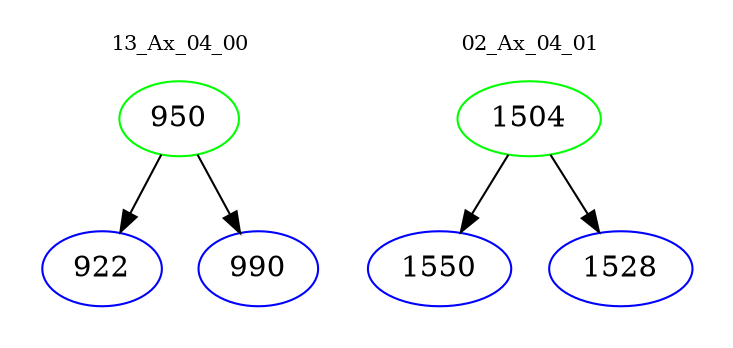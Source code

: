 digraph{
subgraph cluster_0 {
color = white
label = "13_Ax_04_00";
fontsize=10;
T0_950 [label="950", color="green"]
T0_950 -> T0_922 [color="black"]
T0_922 [label="922", color="blue"]
T0_950 -> T0_990 [color="black"]
T0_990 [label="990", color="blue"]
}
subgraph cluster_1 {
color = white
label = "02_Ax_04_01";
fontsize=10;
T1_1504 [label="1504", color="green"]
T1_1504 -> T1_1550 [color="black"]
T1_1550 [label="1550", color="blue"]
T1_1504 -> T1_1528 [color="black"]
T1_1528 [label="1528", color="blue"]
}
}
